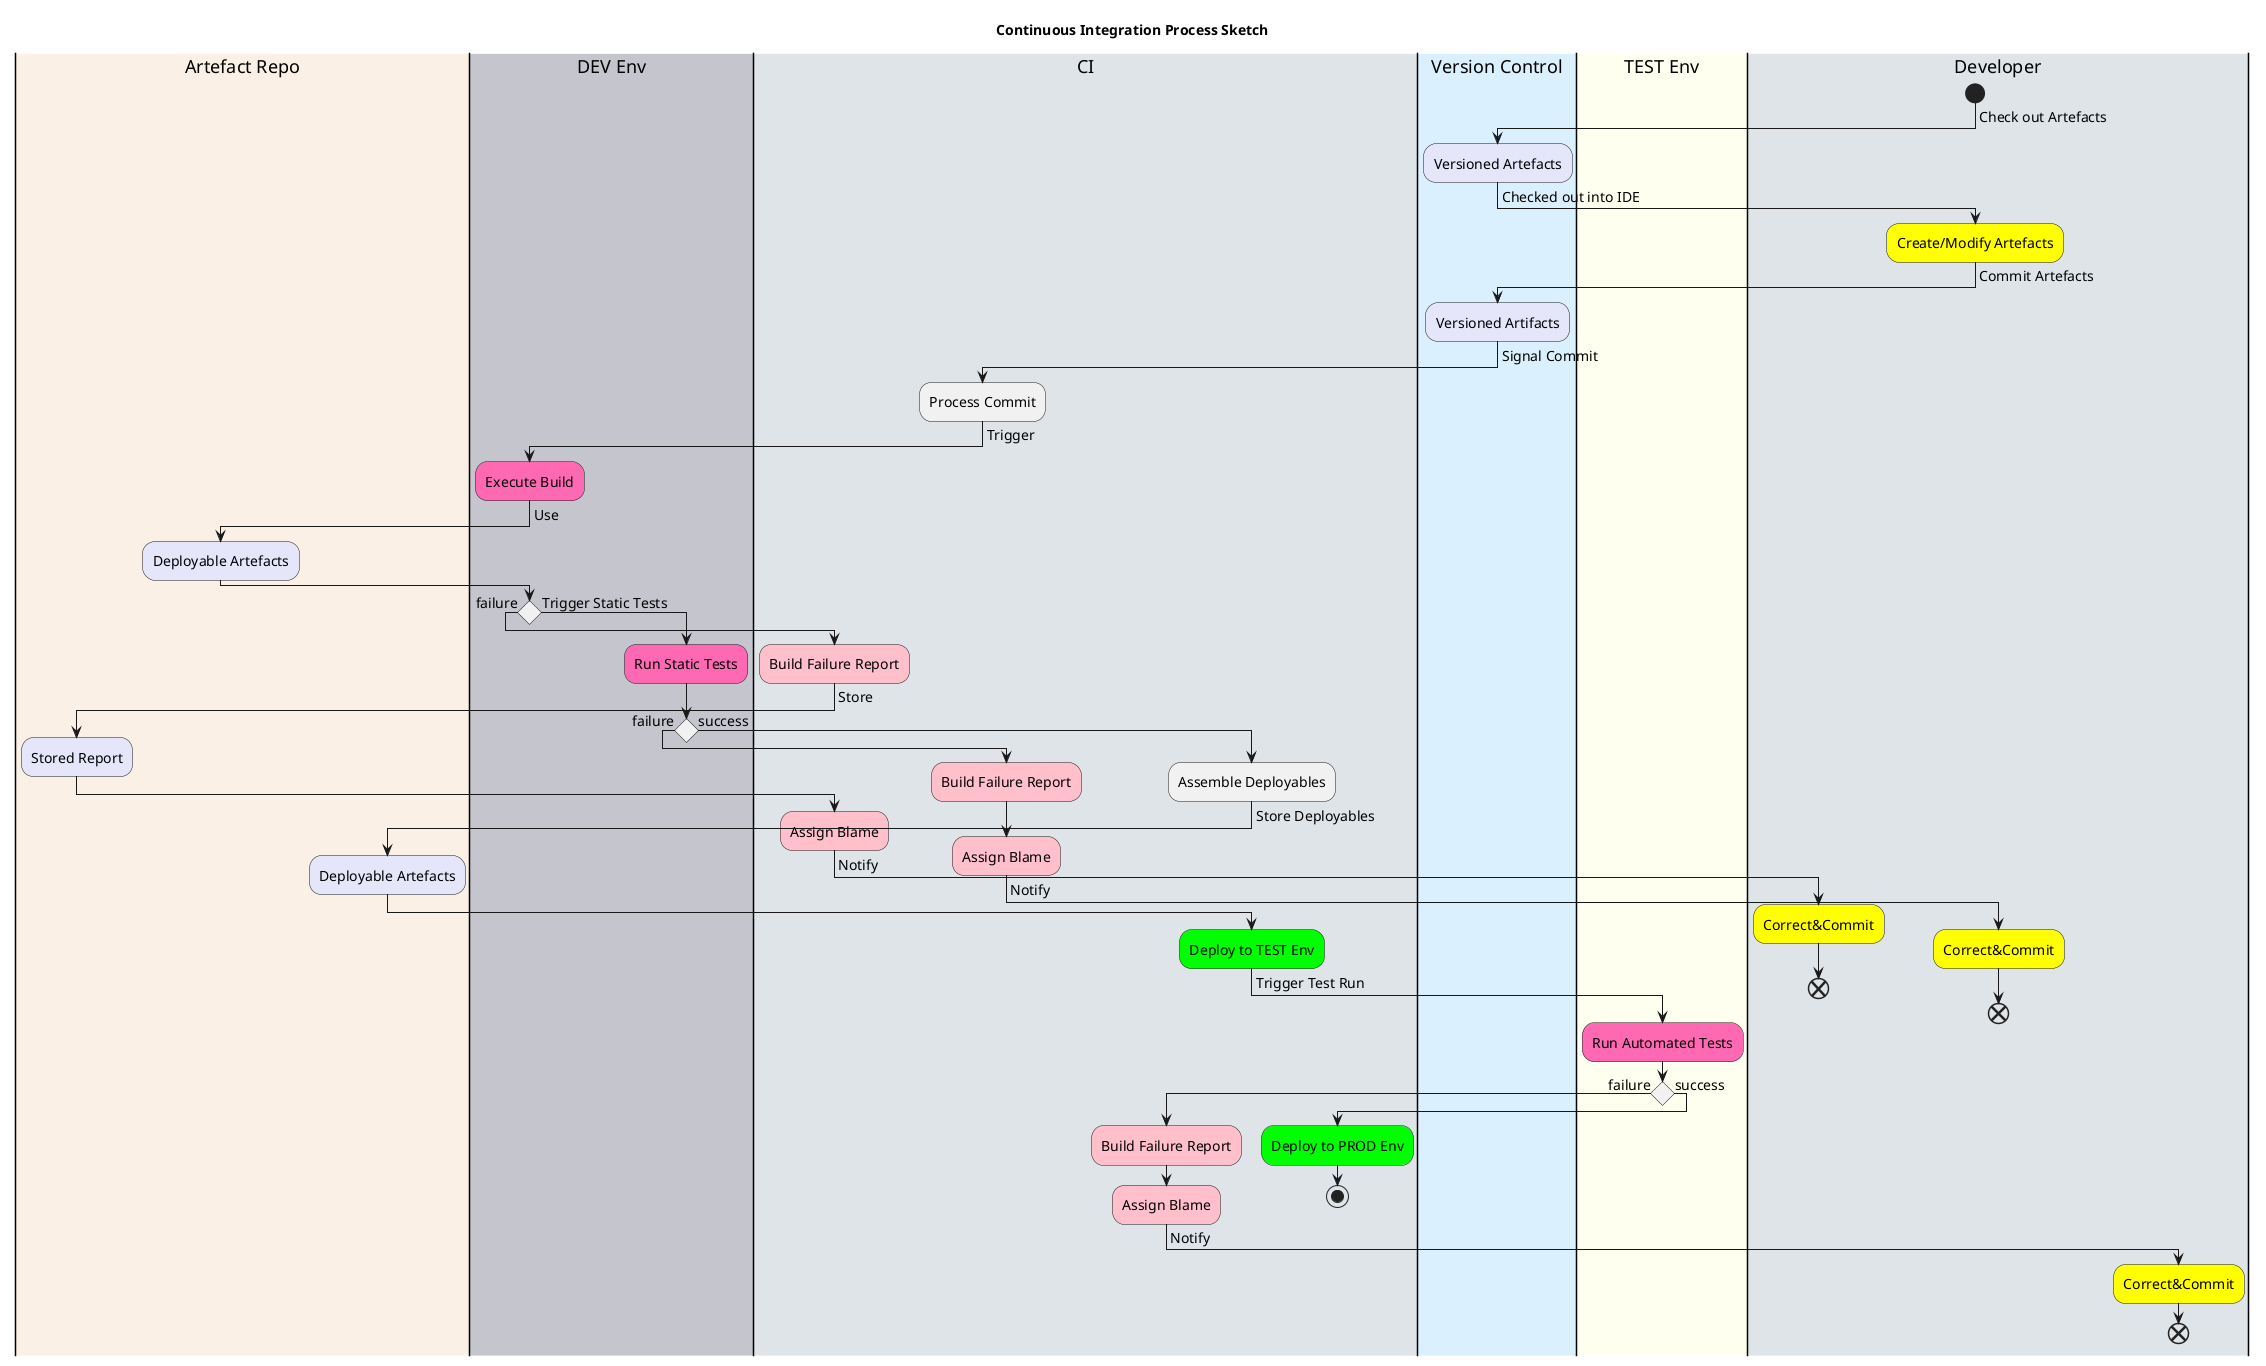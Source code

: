 @startuml
skinparam  ActivityFontSize 14
skinparam ArrowFontSize 14
skinparam ArrowFontSize italic

title Continuous Integration Process Sketch

|#Linen|Artefact Repo|
|#c5c5cd|DEV Env|
|#dee4e8|CI|
|#daf0fe|Version Control|
|#Ivory|TEST Env|
|#dee4e8|Developer|

|Developer|
start
    |Version Control|
    ->Check out Artefacts;
    #Lavender:Versioned Artefacts;
    |Developer|
    ->Checked out into IDE;
    #Yellow:Create/Modify Artefacts;
    ->Commit Artefacts;
    |Version Control|
    #Lavender:Versioned Artifacts;
    ->Signal Commit;
    |CI| 
    :Process Commit;
    |DEV Env|
    ->Trigger;
    #HotPink:Execute Build;
    ->Use;
    |Artefact Repo|
    #Lavender:Deployable Artefacts;
    |DEV Env|
    if () then (failure)
        |CI|
        #Pink:Build Failure Report;
        ->Store;
        |Artefact Repo|
        #Lavender:Stored Report;
        |CI|
        #Pink:Assign Blame;
        ->Notify;
        |Developer|
        #Yellow:Correct&Commit;
        end
    else (success)
        |CI|
        ->Trigger Static Tests;
        |DEV Env|
        #HotPink:Run Static Tests;
        if () then (failure)
            |CI|
            #Pink:Build Failure Report;
            #Pink:Assign Blame;
            ->Notify;
            |Developer|
            #Yellow:Correct&Commit;
            end
        else (success)
            |CI|
            :Assemble Deployables;
            |Artefact Repo|
            ->Store Deployables;
            #Lavender:Deployable Artefacts;
            |CI|
            #Lime:Deploy to TEST Env;
            ->Trigger Test Run;
            |TEST Env|
            #HotPink:Run Automated Tests;
            if () then (failure)
                |CI|
                #Pink:Build Failure Report;
                #Pink:Assign Blame;
                ->Notify;
                |Developer|
                #Yellow:Correct&Commit;
                end
            else (success)
            |CI|
            #Lime:Deploy to PROD Env;
            stop
            endif    
        endif    
    endif    
@enduml